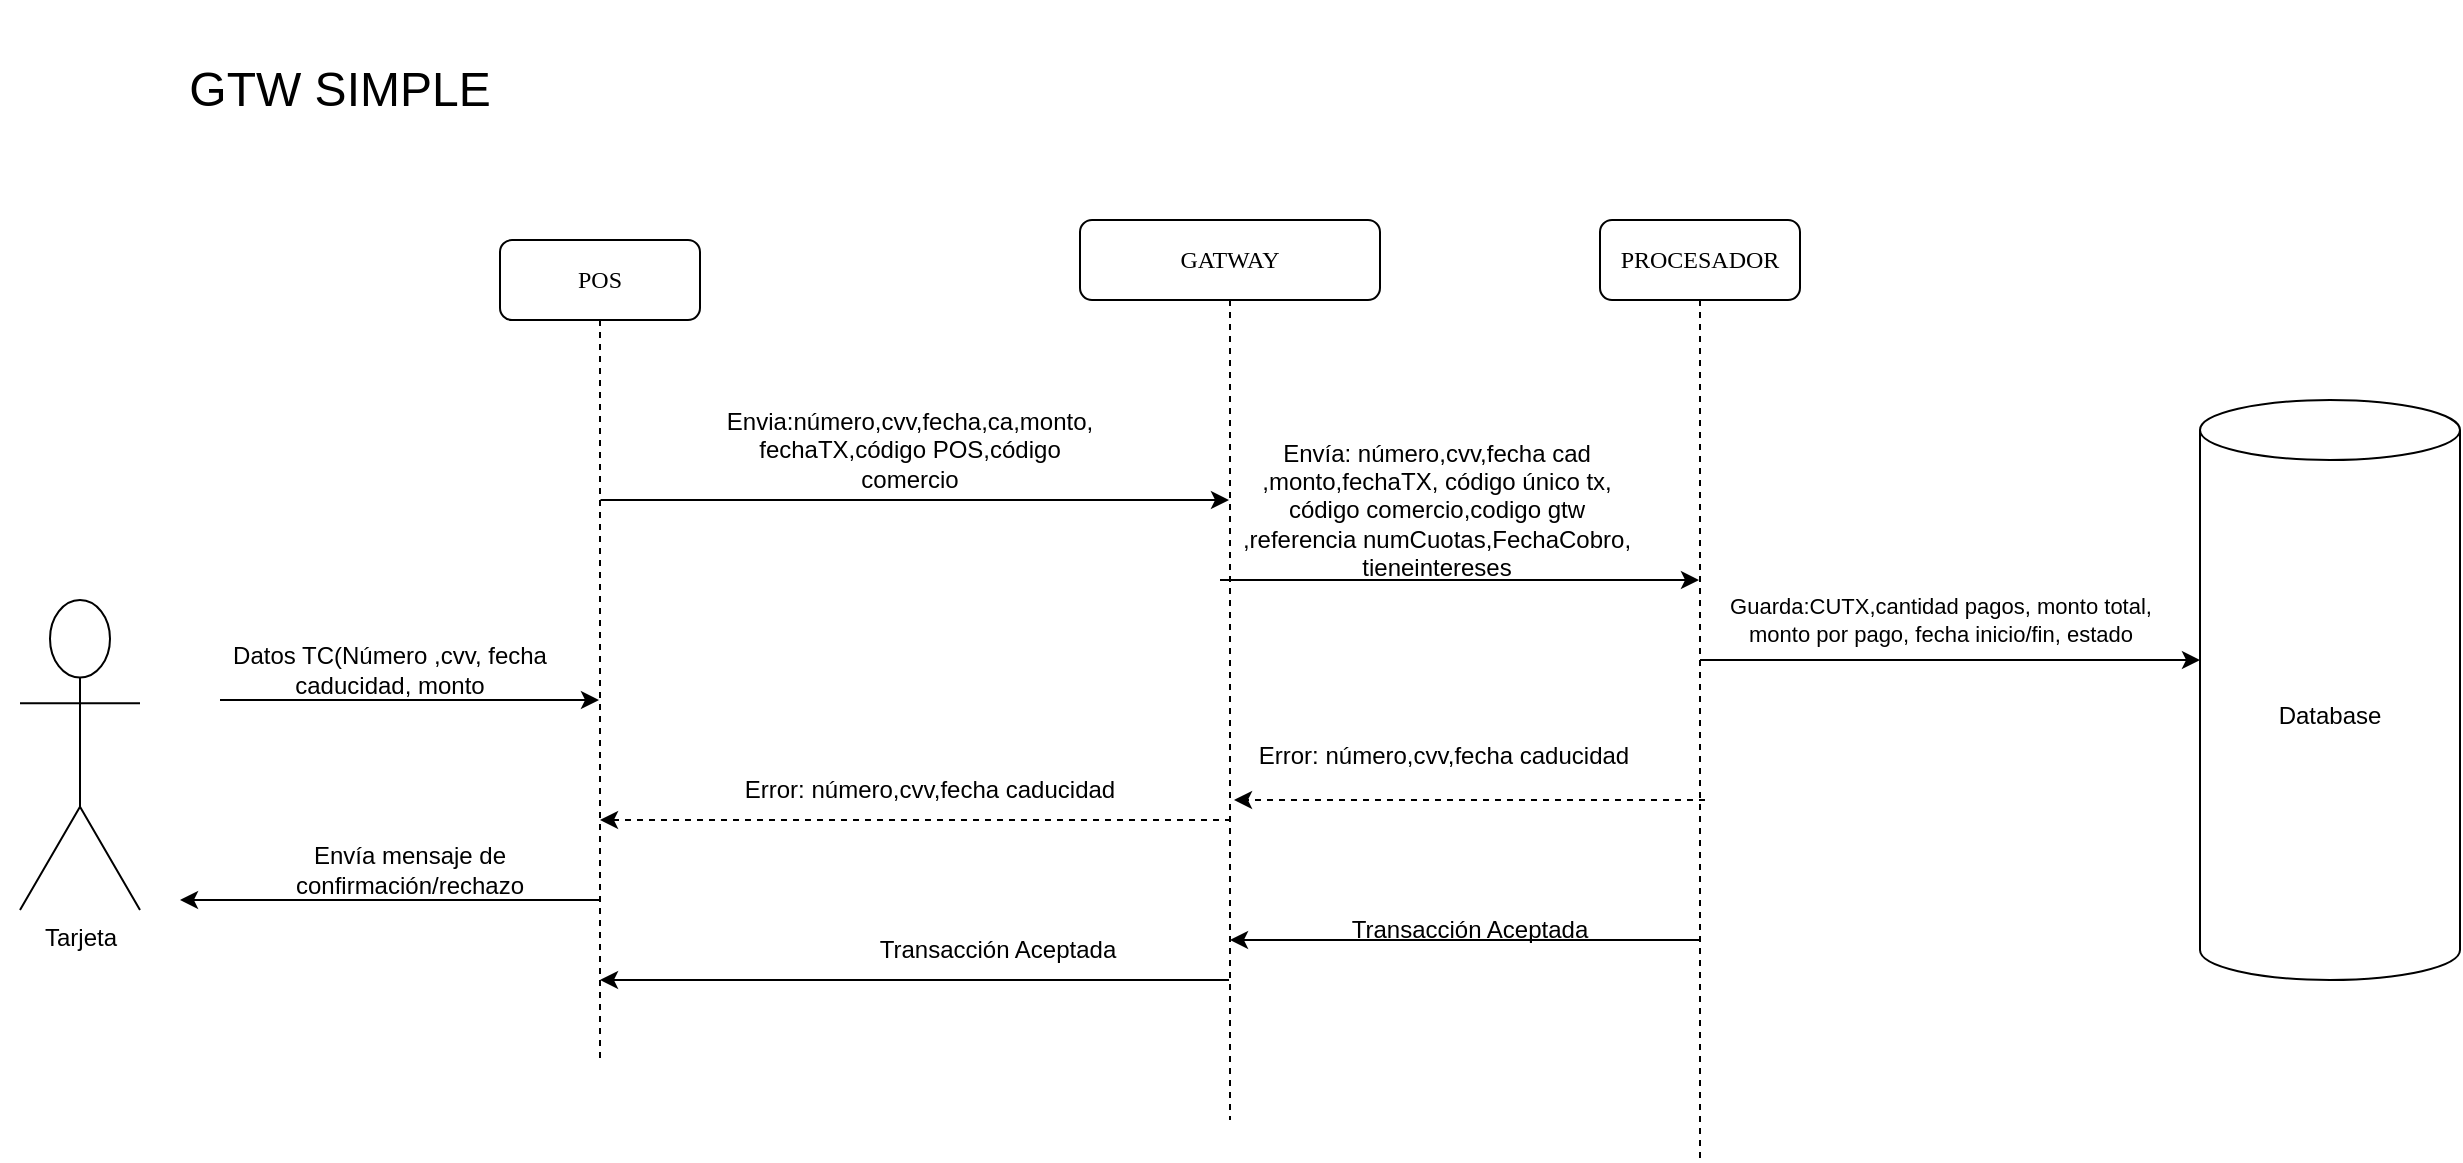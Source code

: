 <mxfile version="26.0.11">
  <diagram name="Página-1" id="3InkOJ8ydQE297qQzGtX">
    <mxGraphModel dx="1222" dy="628" grid="1" gridSize="10" guides="1" tooltips="1" connect="1" arrows="1" fold="1" page="1" pageScale="1" pageWidth="827" pageHeight="1169" math="0" shadow="0">
      <root>
        <mxCell id="0" />
        <mxCell id="1" parent="0" />
        <mxCell id="ALaaJmywWoRVNEchqFcI-2" value="&lt;span style=&quot;font-size: 24px;&quot;&gt;GTW SIMPLE&lt;/span&gt;" style="text;strokeColor=none;align=center;fillColor=none;html=1;verticalAlign=middle;whiteSpace=wrap;rounded=0;" parent="1" vertex="1">
          <mxGeometry x="20" y="150" width="340" height="90" as="geometry" />
        </mxCell>
        <mxCell id="ALaaJmywWoRVNEchqFcI-3" value="POS" style="shape=umlLifeline;perimeter=lifelinePerimeter;whiteSpace=wrap;html=1;container=1;collapsible=0;recursiveResize=0;outlineConnect=0;rounded=1;shadow=0;comic=0;labelBackgroundColor=none;strokeWidth=1;fontFamily=Verdana;fontSize=12;align=center;" parent="1" vertex="1">
          <mxGeometry x="270" y="270" width="100" height="410" as="geometry" />
        </mxCell>
        <mxCell id="3RfhDpNu28vOrQzqsSFY-18" value="" style="endArrow=classic;html=1;rounded=0;" edge="1" parent="ALaaJmywWoRVNEchqFcI-3" source="ALaaJmywWoRVNEchqFcI-3">
          <mxGeometry width="50" height="50" relative="1" as="geometry">
            <mxPoint x="50" y="314" as="sourcePoint" />
            <mxPoint x="-160" y="330" as="targetPoint" />
            <Array as="points" />
          </mxGeometry>
        </mxCell>
        <mxCell id="ALaaJmywWoRVNEchqFcI-4" value="Tarjeta" style="shape=umlActor;verticalLabelPosition=bottom;verticalAlign=top;html=1;outlineConnect=0;" parent="1" vertex="1">
          <mxGeometry x="30" y="450" width="60" height="155" as="geometry" />
        </mxCell>
        <mxCell id="ALaaJmywWoRVNEchqFcI-5" value="" style="endArrow=classic;html=1;rounded=0;" parent="1" target="ALaaJmywWoRVNEchqFcI-3" edge="1">
          <mxGeometry width="50" height="50" relative="1" as="geometry">
            <mxPoint x="130" y="500" as="sourcePoint" />
            <mxPoint x="280" y="550" as="targetPoint" />
            <Array as="points">
              <mxPoint x="190" y="500" />
            </Array>
          </mxGeometry>
        </mxCell>
        <mxCell id="ALaaJmywWoRVNEchqFcI-6" value="" style="endArrow=classic;html=1;rounded=0;" parent="1" edge="1" target="ALaaJmywWoRVNEchqFcI-10">
          <mxGeometry width="50" height="50" relative="1" as="geometry">
            <mxPoint x="320.25" y="400" as="sourcePoint" />
            <mxPoint x="549.75" y="400" as="targetPoint" />
          </mxGeometry>
        </mxCell>
        <mxCell id="ALaaJmywWoRVNEchqFcI-8" value="Database" style="shape=cylinder3;whiteSpace=wrap;html=1;boundedLbl=1;backgroundOutline=1;size=15;" parent="1" vertex="1">
          <mxGeometry x="1120" y="350" width="130" height="290" as="geometry" />
        </mxCell>
        <mxCell id="ALaaJmywWoRVNEchqFcI-9" value="Envia:número,cvv,fecha,ca,monto,&lt;div&gt;fechaTX,código POS,código comercio&lt;/div&gt;" style="text;strokeColor=none;align=center;fillColor=none;html=1;verticalAlign=middle;whiteSpace=wrap;rounded=0;" parent="1" vertex="1">
          <mxGeometry x="380" y="360" width="190" height="30" as="geometry" />
        </mxCell>
        <mxCell id="ALaaJmywWoRVNEchqFcI-10" value="GATWAY" style="shape=umlLifeline;perimeter=lifelinePerimeter;whiteSpace=wrap;html=1;container=1;collapsible=0;recursiveResize=0;outlineConnect=0;rounded=1;shadow=0;comic=0;labelBackgroundColor=none;strokeWidth=1;fontFamily=Verdana;fontSize=12;align=center;" parent="1" vertex="1">
          <mxGeometry x="560" y="260" width="150" height="450" as="geometry" />
        </mxCell>
        <mxCell id="3RfhDpNu28vOrQzqsSFY-3" value="" style="endArrow=classic;html=1;rounded=0;" edge="1" parent="ALaaJmywWoRVNEchqFcI-10" target="ALaaJmywWoRVNEchqFcI-14">
          <mxGeometry width="50" height="50" relative="1" as="geometry">
            <mxPoint x="70" y="180" as="sourcePoint" />
            <mxPoint x="330" y="180" as="targetPoint" />
            <Array as="points">
              <mxPoint x="130.5" y="180" />
              <mxPoint x="191" y="180" />
            </Array>
          </mxGeometry>
        </mxCell>
        <mxCell id="ALaaJmywWoRVNEchqFcI-14" value="PROCESADOR" style="shape=umlLifeline;perimeter=lifelinePerimeter;whiteSpace=wrap;html=1;container=1;collapsible=0;recursiveResize=0;outlineConnect=0;rounded=1;shadow=0;comic=0;labelBackgroundColor=none;strokeWidth=1;fontFamily=Verdana;fontSize=12;align=center;" parent="1" vertex="1">
          <mxGeometry x="820" y="260" width="100" height="470" as="geometry" />
        </mxCell>
        <mxCell id="ALaaJmywWoRVNEchqFcI-15" value="Envía: número,cvv,fecha cad ,monto,fechaTX, código único tx,&lt;div&gt;código comercio,codigo gtw ,referencia numCuotas,FechaCobro,&lt;/div&gt;&lt;div&gt;tieneintereses&lt;/div&gt;" style="text;strokeColor=none;align=center;fillColor=none;html=1;verticalAlign=middle;whiteSpace=wrap;rounded=0;" parent="1" vertex="1">
          <mxGeometry x="637" y="390" width="203" height="30" as="geometry" />
        </mxCell>
        <mxCell id="ALaaJmywWoRVNEchqFcI-19" value="Guarda:CUTX,cantidad pagos, monto total,&lt;div&gt;monto por pago, fecha inicio/fin, estado&lt;/div&gt;" style="edgeLabel;html=1;align=center;verticalAlign=middle;resizable=0;points=[];" parent="1" vertex="1" connectable="0">
          <mxGeometry x="990" y="460" as="geometry" />
        </mxCell>
        <mxCell id="ALaaJmywWoRVNEchqFcI-20" value="Datos TC(Número ,cvv, fecha caducidad, monto" style="text;strokeColor=none;align=center;fillColor=none;html=1;verticalAlign=middle;whiteSpace=wrap;rounded=0;" parent="1" vertex="1">
          <mxGeometry x="120" y="470" width="190" height="30" as="geometry" />
        </mxCell>
        <mxCell id="ALaaJmywWoRVNEchqFcI-11" value="" style="endArrow=classic;html=1;rounded=0;" parent="1" edge="1" source="ALaaJmywWoRVNEchqFcI-14">
          <mxGeometry width="50" height="50" relative="1" as="geometry">
            <mxPoint x="865.72" y="500" as="sourcePoint" />
            <mxPoint x="1120" y="480" as="targetPoint" />
            <Array as="points">
              <mxPoint x="1000" y="480" />
            </Array>
          </mxGeometry>
        </mxCell>
        <mxCell id="3RfhDpNu28vOrQzqsSFY-19" value="Envía mensaje de confirmación/rechazo" style="text;strokeColor=none;align=center;fillColor=none;html=1;verticalAlign=middle;whiteSpace=wrap;rounded=0;" vertex="1" parent="1">
          <mxGeometry x="120" y="570" width="210" height="30" as="geometry" />
        </mxCell>
        <mxCell id="ALaaJmywWoRVNEchqFcI-12" value="Error: número,cvv,fecha caducidad" style="text;strokeColor=none;align=center;fillColor=none;html=1;verticalAlign=middle;whiteSpace=wrap;rounded=0;dashed=1;" parent="1" vertex="1">
          <mxGeometry x="637" y="512.5" width="210" height="30" as="geometry" />
        </mxCell>
        <mxCell id="3RfhDpNu28vOrQzqsSFY-20" value="" style="endArrow=classic;html=1;rounded=0;dashed=1;" edge="1" parent="1">
          <mxGeometry width="50" height="50" relative="1" as="geometry">
            <mxPoint x="872.5" y="550" as="sourcePoint" />
            <mxPoint x="637" y="550" as="targetPoint" />
            <Array as="points" />
          </mxGeometry>
        </mxCell>
        <mxCell id="3RfhDpNu28vOrQzqsSFY-21" value="" style="endArrow=classic;html=1;rounded=0;dashed=1;" edge="1" parent="1" target="ALaaJmywWoRVNEchqFcI-3">
          <mxGeometry width="50" height="50" relative="1" as="geometry">
            <mxPoint x="635.5" y="560" as="sourcePoint" />
            <mxPoint x="400" y="560" as="targetPoint" />
            <Array as="points" />
          </mxGeometry>
        </mxCell>
        <mxCell id="3RfhDpNu28vOrQzqsSFY-23" value="Error: número,cvv,fecha caducidad" style="text;strokeColor=none;align=center;fillColor=none;html=1;verticalAlign=middle;whiteSpace=wrap;rounded=0;dashed=1;" vertex="1" parent="1">
          <mxGeometry x="380" y="530" width="210" height="30" as="geometry" />
        </mxCell>
        <mxCell id="3RfhDpNu28vOrQzqsSFY-24" value="" style="endArrow=classic;html=1;rounded=0;" edge="1" parent="1" target="ALaaJmywWoRVNEchqFcI-10">
          <mxGeometry width="50" height="50" relative="1" as="geometry">
            <mxPoint x="870" y="620" as="sourcePoint" />
            <mxPoint x="680" y="620" as="targetPoint" />
            <Array as="points">
              <mxPoint x="820" y="620" />
            </Array>
          </mxGeometry>
        </mxCell>
        <mxCell id="3RfhDpNu28vOrQzqsSFY-25" value="Transacción Aceptada" style="text;strokeColor=none;align=center;fillColor=none;html=1;verticalAlign=middle;whiteSpace=wrap;rounded=0;dashed=1;" vertex="1" parent="1">
          <mxGeometry x="650" y="600" width="210" height="30" as="geometry" />
        </mxCell>
        <mxCell id="3RfhDpNu28vOrQzqsSFY-26" value="Transacción Aceptada" style="text;strokeColor=none;align=center;fillColor=none;html=1;verticalAlign=middle;whiteSpace=wrap;rounded=0;dashed=1;" vertex="1" parent="1">
          <mxGeometry x="414" y="610" width="210" height="30" as="geometry" />
        </mxCell>
        <mxCell id="3RfhDpNu28vOrQzqsSFY-28" value="" style="endArrow=classic;html=1;rounded=0;" edge="1" parent="1" source="ALaaJmywWoRVNEchqFcI-10">
          <mxGeometry width="50" height="50" relative="1" as="geometry">
            <mxPoint x="520" y="660" as="sourcePoint" />
            <mxPoint x="320" y="640" as="targetPoint" />
          </mxGeometry>
        </mxCell>
      </root>
    </mxGraphModel>
  </diagram>
</mxfile>
